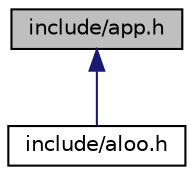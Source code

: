 digraph "include/app.h"
{
 // LATEX_PDF_SIZE
  edge [fontname="Helvetica",fontsize="10",labelfontname="Helvetica",labelfontsize="10"];
  node [fontname="Helvetica",fontsize="10",shape=record];
  Node1 [label="include/app.h",height=0.2,width=0.4,color="black", fillcolor="grey75", style="filled", fontcolor="black",tooltip="Aloo Application related functions."];
  Node1 -> Node2 [dir="back",color="midnightblue",fontsize="10",style="solid"];
  Node2 [label="include/aloo.h",height=0.2,width=0.4,color="black", fillcolor="white", style="filled",URL="$aloo_8h.html",tooltip="Aloo Project Main file It conatins all the header files."];
}
